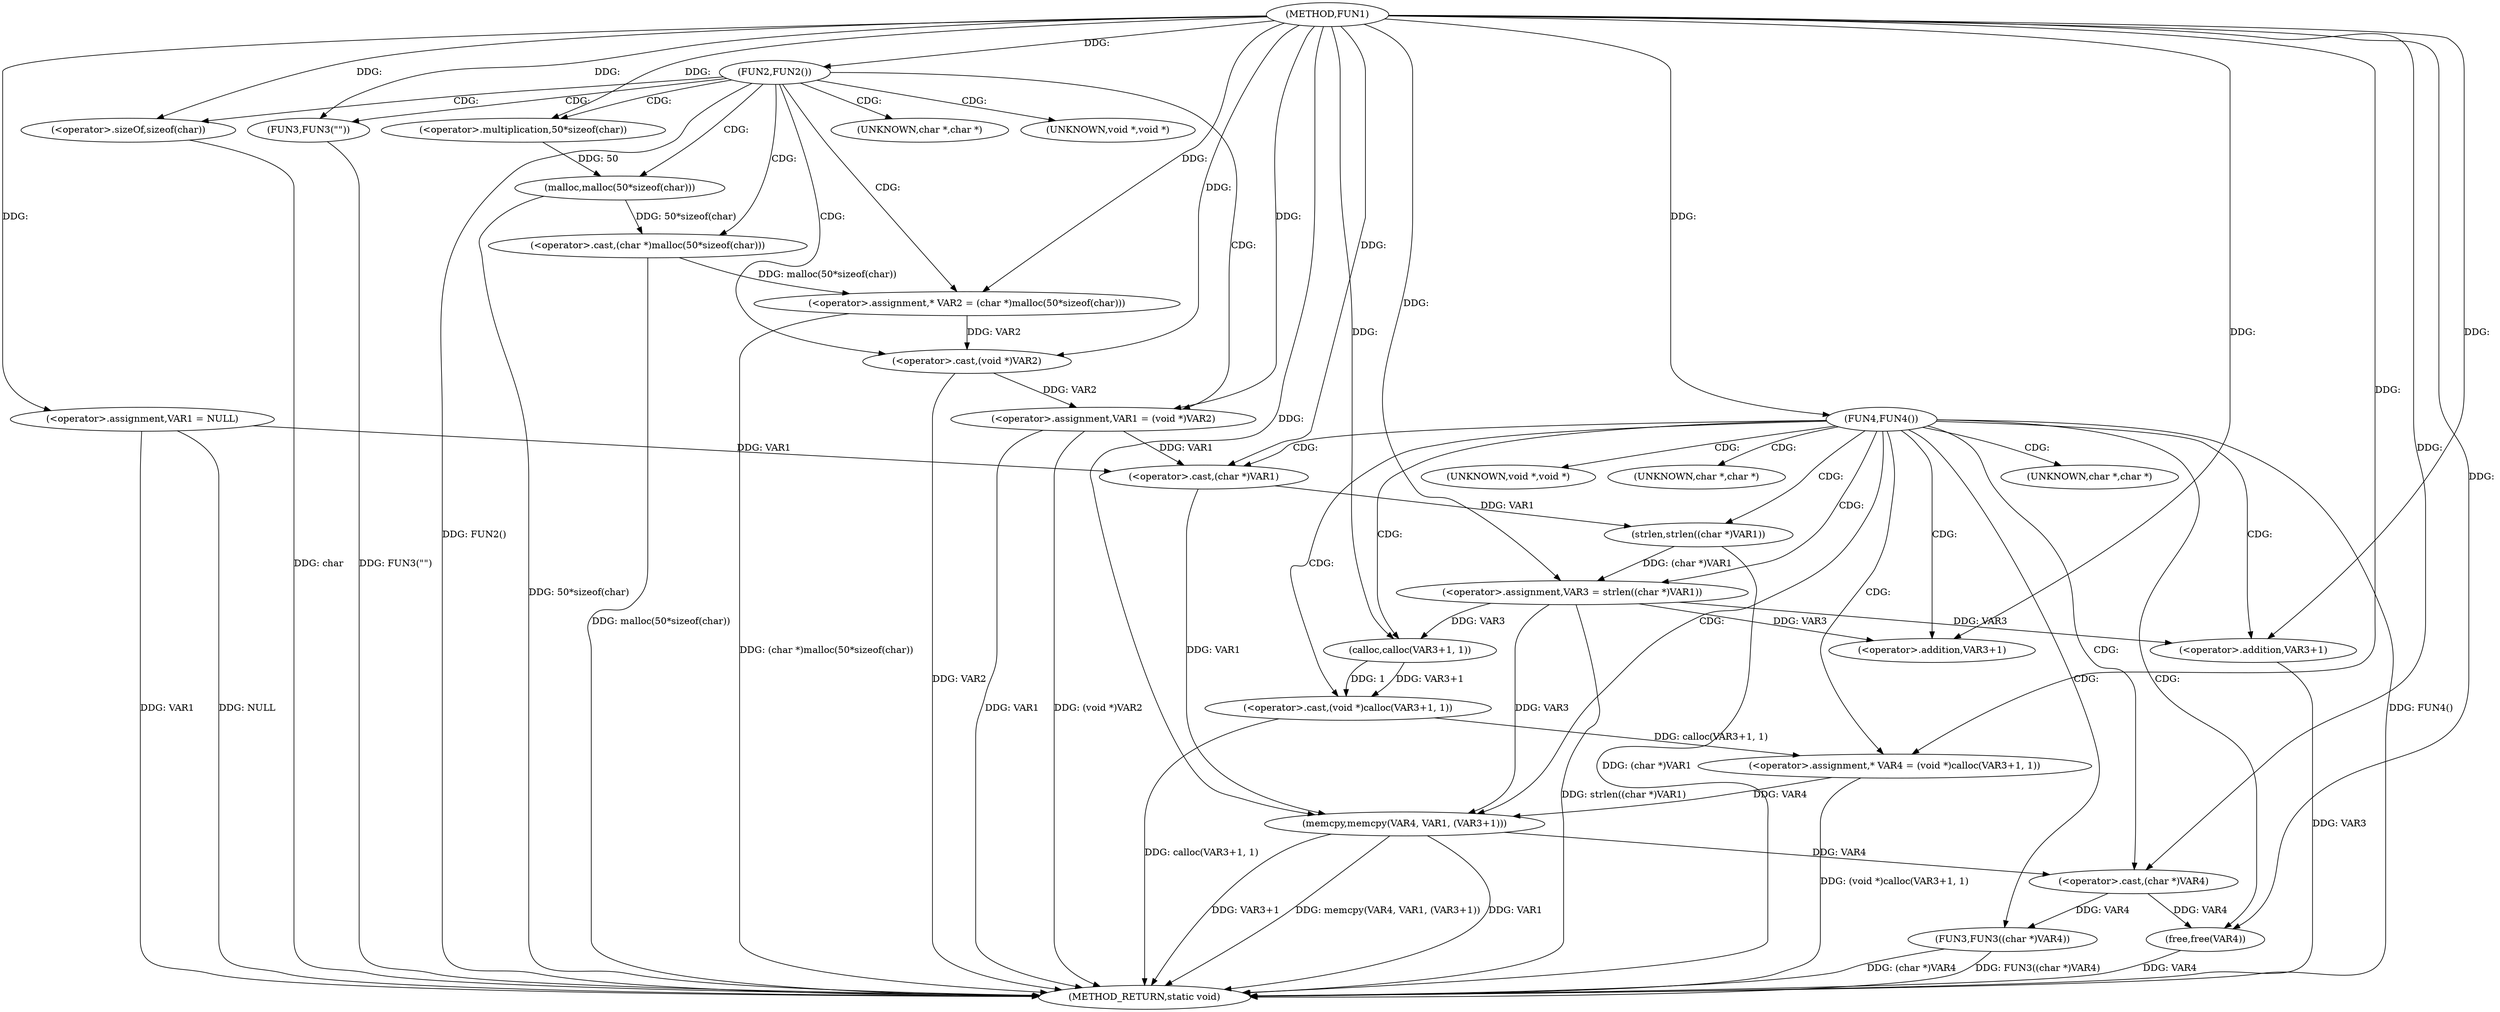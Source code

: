 digraph FUN1 {  
"1000100" [label = "(METHOD,FUN1)" ]
"1000162" [label = "(METHOD_RETURN,static void)" ]
"1000103" [label = "(<operator>.assignment,VAR1 = NULL)" ]
"1000107" [label = "(FUN2,FUN2())" ]
"1000109" [label = "(FUN3,FUN3(\"\"))" ]
"1000115" [label = "(<operator>.assignment,* VAR2 = (char *)malloc(50*sizeof(char)))" ]
"1000117" [label = "(<operator>.cast,(char *)malloc(50*sizeof(char)))" ]
"1000119" [label = "(malloc,malloc(50*sizeof(char)))" ]
"1000120" [label = "(<operator>.multiplication,50*sizeof(char))" ]
"1000122" [label = "(<operator>.sizeOf,sizeof(char))" ]
"1000124" [label = "(<operator>.assignment,VAR1 = (void *)VAR2)" ]
"1000126" [label = "(<operator>.cast,(void *)VAR2)" ]
"1000130" [label = "(FUN4,FUN4())" ]
"1000134" [label = "(<operator>.assignment,VAR3 = strlen((char *)VAR1))" ]
"1000136" [label = "(strlen,strlen((char *)VAR1))" ]
"1000137" [label = "(<operator>.cast,(char *)VAR1)" ]
"1000141" [label = "(<operator>.assignment,* VAR4 = (void *)calloc(VAR3+1, 1))" ]
"1000143" [label = "(<operator>.cast,(void *)calloc(VAR3+1, 1))" ]
"1000145" [label = "(calloc,calloc(VAR3+1, 1))" ]
"1000146" [label = "(<operator>.addition,VAR3+1)" ]
"1000150" [label = "(memcpy,memcpy(VAR4, VAR1, (VAR3+1)))" ]
"1000153" [label = "(<operator>.addition,VAR3+1)" ]
"1000156" [label = "(FUN3,FUN3((char *)VAR4))" ]
"1000157" [label = "(<operator>.cast,(char *)VAR4)" ]
"1000160" [label = "(free,free(VAR4))" ]
"1000118" [label = "(UNKNOWN,char *,char *)" ]
"1000127" [label = "(UNKNOWN,void *,void *)" ]
"1000138" [label = "(UNKNOWN,char *,char *)" ]
"1000144" [label = "(UNKNOWN,void *,void *)" ]
"1000158" [label = "(UNKNOWN,char *,char *)" ]
  "1000115" -> "1000162"  [ label = "DDG: (char *)malloc(50*sizeof(char))"] 
  "1000124" -> "1000162"  [ label = "DDG: VAR1"] 
  "1000107" -> "1000162"  [ label = "DDG: FUN2()"] 
  "1000156" -> "1000162"  [ label = "DDG: (char *)VAR4"] 
  "1000103" -> "1000162"  [ label = "DDG: VAR1"] 
  "1000103" -> "1000162"  [ label = "DDG: NULL"] 
  "1000150" -> "1000162"  [ label = "DDG: VAR1"] 
  "1000150" -> "1000162"  [ label = "DDG: VAR3+1"] 
  "1000153" -> "1000162"  [ label = "DDG: VAR3"] 
  "1000119" -> "1000162"  [ label = "DDG: 50*sizeof(char)"] 
  "1000150" -> "1000162"  [ label = "DDG: memcpy(VAR4, VAR1, (VAR3+1))"] 
  "1000117" -> "1000162"  [ label = "DDG: malloc(50*sizeof(char))"] 
  "1000160" -> "1000162"  [ label = "DDG: VAR4"] 
  "1000130" -> "1000162"  [ label = "DDG: FUN4()"] 
  "1000124" -> "1000162"  [ label = "DDG: (void *)VAR2"] 
  "1000122" -> "1000162"  [ label = "DDG: char"] 
  "1000141" -> "1000162"  [ label = "DDG: (void *)calloc(VAR3+1, 1)"] 
  "1000134" -> "1000162"  [ label = "DDG: strlen((char *)VAR1)"] 
  "1000143" -> "1000162"  [ label = "DDG: calloc(VAR3+1, 1)"] 
  "1000126" -> "1000162"  [ label = "DDG: VAR2"] 
  "1000156" -> "1000162"  [ label = "DDG: FUN3((char *)VAR4)"] 
  "1000136" -> "1000162"  [ label = "DDG: (char *)VAR1"] 
  "1000109" -> "1000162"  [ label = "DDG: FUN3(\"\")"] 
  "1000100" -> "1000103"  [ label = "DDG: "] 
  "1000100" -> "1000107"  [ label = "DDG: "] 
  "1000100" -> "1000109"  [ label = "DDG: "] 
  "1000117" -> "1000115"  [ label = "DDG: malloc(50*sizeof(char))"] 
  "1000100" -> "1000115"  [ label = "DDG: "] 
  "1000119" -> "1000117"  [ label = "DDG: 50*sizeof(char)"] 
  "1000120" -> "1000119"  [ label = "DDG: 50"] 
  "1000100" -> "1000120"  [ label = "DDG: "] 
  "1000100" -> "1000122"  [ label = "DDG: "] 
  "1000126" -> "1000124"  [ label = "DDG: VAR2"] 
  "1000100" -> "1000124"  [ label = "DDG: "] 
  "1000115" -> "1000126"  [ label = "DDG: VAR2"] 
  "1000100" -> "1000126"  [ label = "DDG: "] 
  "1000100" -> "1000130"  [ label = "DDG: "] 
  "1000136" -> "1000134"  [ label = "DDG: (char *)VAR1"] 
  "1000100" -> "1000134"  [ label = "DDG: "] 
  "1000137" -> "1000136"  [ label = "DDG: VAR1"] 
  "1000124" -> "1000137"  [ label = "DDG: VAR1"] 
  "1000103" -> "1000137"  [ label = "DDG: VAR1"] 
  "1000100" -> "1000137"  [ label = "DDG: "] 
  "1000143" -> "1000141"  [ label = "DDG: calloc(VAR3+1, 1)"] 
  "1000100" -> "1000141"  [ label = "DDG: "] 
  "1000145" -> "1000143"  [ label = "DDG: VAR3+1"] 
  "1000145" -> "1000143"  [ label = "DDG: 1"] 
  "1000134" -> "1000145"  [ label = "DDG: VAR3"] 
  "1000100" -> "1000145"  [ label = "DDG: "] 
  "1000134" -> "1000146"  [ label = "DDG: VAR3"] 
  "1000100" -> "1000146"  [ label = "DDG: "] 
  "1000141" -> "1000150"  [ label = "DDG: VAR4"] 
  "1000100" -> "1000150"  [ label = "DDG: "] 
  "1000137" -> "1000150"  [ label = "DDG: VAR1"] 
  "1000134" -> "1000150"  [ label = "DDG: VAR3"] 
  "1000100" -> "1000153"  [ label = "DDG: "] 
  "1000134" -> "1000153"  [ label = "DDG: VAR3"] 
  "1000157" -> "1000156"  [ label = "DDG: VAR4"] 
  "1000150" -> "1000157"  [ label = "DDG: VAR4"] 
  "1000100" -> "1000157"  [ label = "DDG: "] 
  "1000157" -> "1000160"  [ label = "DDG: VAR4"] 
  "1000100" -> "1000160"  [ label = "DDG: "] 
  "1000107" -> "1000120"  [ label = "CDG: "] 
  "1000107" -> "1000117"  [ label = "CDG: "] 
  "1000107" -> "1000127"  [ label = "CDG: "] 
  "1000107" -> "1000126"  [ label = "CDG: "] 
  "1000107" -> "1000109"  [ label = "CDG: "] 
  "1000107" -> "1000124"  [ label = "CDG: "] 
  "1000107" -> "1000119"  [ label = "CDG: "] 
  "1000107" -> "1000115"  [ label = "CDG: "] 
  "1000107" -> "1000118"  [ label = "CDG: "] 
  "1000107" -> "1000122"  [ label = "CDG: "] 
  "1000130" -> "1000153"  [ label = "CDG: "] 
  "1000130" -> "1000143"  [ label = "CDG: "] 
  "1000130" -> "1000158"  [ label = "CDG: "] 
  "1000130" -> "1000137"  [ label = "CDG: "] 
  "1000130" -> "1000156"  [ label = "CDG: "] 
  "1000130" -> "1000141"  [ label = "CDG: "] 
  "1000130" -> "1000145"  [ label = "CDG: "] 
  "1000130" -> "1000160"  [ label = "CDG: "] 
  "1000130" -> "1000150"  [ label = "CDG: "] 
  "1000130" -> "1000146"  [ label = "CDG: "] 
  "1000130" -> "1000136"  [ label = "CDG: "] 
  "1000130" -> "1000144"  [ label = "CDG: "] 
  "1000130" -> "1000157"  [ label = "CDG: "] 
  "1000130" -> "1000138"  [ label = "CDG: "] 
  "1000130" -> "1000134"  [ label = "CDG: "] 
}
